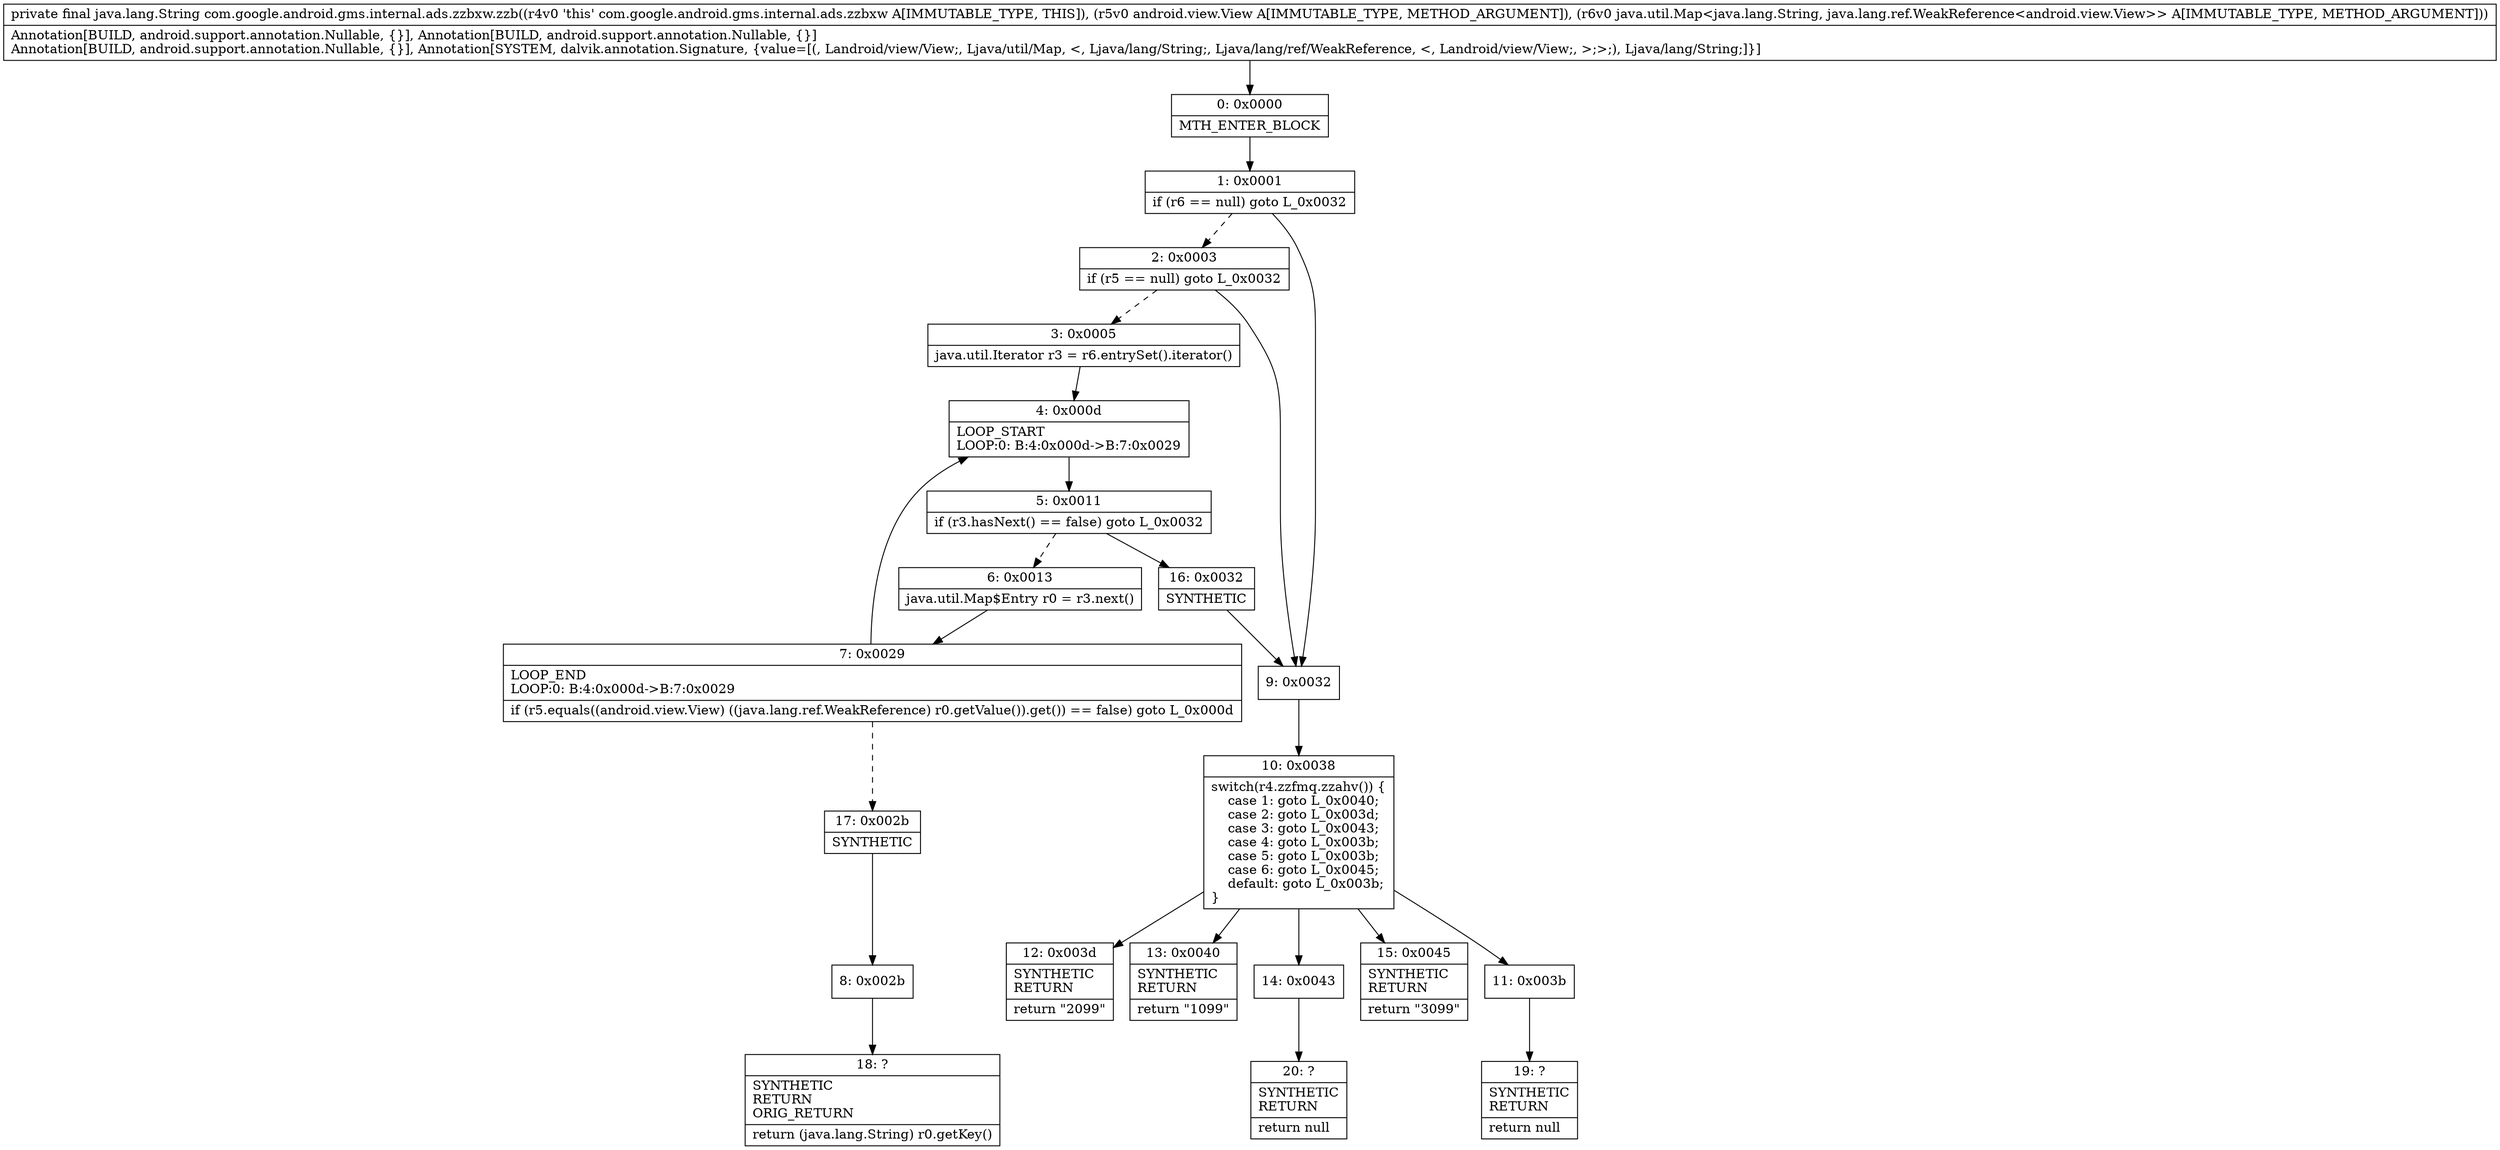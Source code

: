 digraph "CFG forcom.google.android.gms.internal.ads.zzbxw.zzb(Landroid\/view\/View;Ljava\/util\/Map;)Ljava\/lang\/String;" {
Node_0 [shape=record,label="{0\:\ 0x0000|MTH_ENTER_BLOCK\l}"];
Node_1 [shape=record,label="{1\:\ 0x0001|if (r6 == null) goto L_0x0032\l}"];
Node_2 [shape=record,label="{2\:\ 0x0003|if (r5 == null) goto L_0x0032\l}"];
Node_3 [shape=record,label="{3\:\ 0x0005|java.util.Iterator r3 = r6.entrySet().iterator()\l}"];
Node_4 [shape=record,label="{4\:\ 0x000d|LOOP_START\lLOOP:0: B:4:0x000d\-\>B:7:0x0029\l}"];
Node_5 [shape=record,label="{5\:\ 0x0011|if (r3.hasNext() == false) goto L_0x0032\l}"];
Node_6 [shape=record,label="{6\:\ 0x0013|java.util.Map$Entry r0 = r3.next()\l}"];
Node_7 [shape=record,label="{7\:\ 0x0029|LOOP_END\lLOOP:0: B:4:0x000d\-\>B:7:0x0029\l|if (r5.equals((android.view.View) ((java.lang.ref.WeakReference) r0.getValue()).get()) == false) goto L_0x000d\l}"];
Node_8 [shape=record,label="{8\:\ 0x002b}"];
Node_9 [shape=record,label="{9\:\ 0x0032}"];
Node_10 [shape=record,label="{10\:\ 0x0038|switch(r4.zzfmq.zzahv()) \{\l    case 1: goto L_0x0040;\l    case 2: goto L_0x003d;\l    case 3: goto L_0x0043;\l    case 4: goto L_0x003b;\l    case 5: goto L_0x003b;\l    case 6: goto L_0x0045;\l    default: goto L_0x003b;\l\}\l}"];
Node_11 [shape=record,label="{11\:\ 0x003b}"];
Node_12 [shape=record,label="{12\:\ 0x003d|SYNTHETIC\lRETURN\l|return \"2099\"\l}"];
Node_13 [shape=record,label="{13\:\ 0x0040|SYNTHETIC\lRETURN\l|return \"1099\"\l}"];
Node_14 [shape=record,label="{14\:\ 0x0043}"];
Node_15 [shape=record,label="{15\:\ 0x0045|SYNTHETIC\lRETURN\l|return \"3099\"\l}"];
Node_16 [shape=record,label="{16\:\ 0x0032|SYNTHETIC\l}"];
Node_17 [shape=record,label="{17\:\ 0x002b|SYNTHETIC\l}"];
Node_18 [shape=record,label="{18\:\ ?|SYNTHETIC\lRETURN\lORIG_RETURN\l|return (java.lang.String) r0.getKey()\l}"];
Node_19 [shape=record,label="{19\:\ ?|SYNTHETIC\lRETURN\l|return null\l}"];
Node_20 [shape=record,label="{20\:\ ?|SYNTHETIC\lRETURN\l|return null\l}"];
MethodNode[shape=record,label="{private final java.lang.String com.google.android.gms.internal.ads.zzbxw.zzb((r4v0 'this' com.google.android.gms.internal.ads.zzbxw A[IMMUTABLE_TYPE, THIS]), (r5v0 android.view.View A[IMMUTABLE_TYPE, METHOD_ARGUMENT]), (r6v0 java.util.Map\<java.lang.String, java.lang.ref.WeakReference\<android.view.View\>\> A[IMMUTABLE_TYPE, METHOD_ARGUMENT]))  | Annotation[BUILD, android.support.annotation.Nullable, \{\}], Annotation[BUILD, android.support.annotation.Nullable, \{\}]\lAnnotation[BUILD, android.support.annotation.Nullable, \{\}], Annotation[SYSTEM, dalvik.annotation.Signature, \{value=[(, Landroid\/view\/View;, Ljava\/util\/Map, \<, Ljava\/lang\/String;, Ljava\/lang\/ref\/WeakReference, \<, Landroid\/view\/View;, \>;\>;), Ljava\/lang\/String;]\}]\l}"];
MethodNode -> Node_0;
Node_0 -> Node_1;
Node_1 -> Node_2[style=dashed];
Node_1 -> Node_9;
Node_2 -> Node_3[style=dashed];
Node_2 -> Node_9;
Node_3 -> Node_4;
Node_4 -> Node_5;
Node_5 -> Node_6[style=dashed];
Node_5 -> Node_16;
Node_6 -> Node_7;
Node_7 -> Node_4;
Node_7 -> Node_17[style=dashed];
Node_8 -> Node_18;
Node_9 -> Node_10;
Node_10 -> Node_11;
Node_10 -> Node_12;
Node_10 -> Node_13;
Node_10 -> Node_14;
Node_10 -> Node_15;
Node_11 -> Node_19;
Node_14 -> Node_20;
Node_16 -> Node_9;
Node_17 -> Node_8;
}

